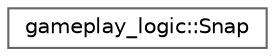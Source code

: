 digraph "Graphical Class Hierarchy"
{
 // LATEX_PDF_SIZE
  bgcolor="transparent";
  edge [fontname=Helvetica,fontsize=10,labelfontname=Helvetica,labelfontsize=10];
  node [fontname=Helvetica,fontsize=10,shape=box,height=0.2,width=0.4];
  rankdir="LR";
  Node0 [id="Node000000",label="gameplay_logic::Snap",height=0.2,width=0.4,color="grey40", fillcolor="white", style="filled",URL="$classgameplay__logic_1_1Snap.html",tooltip=" "];
}
